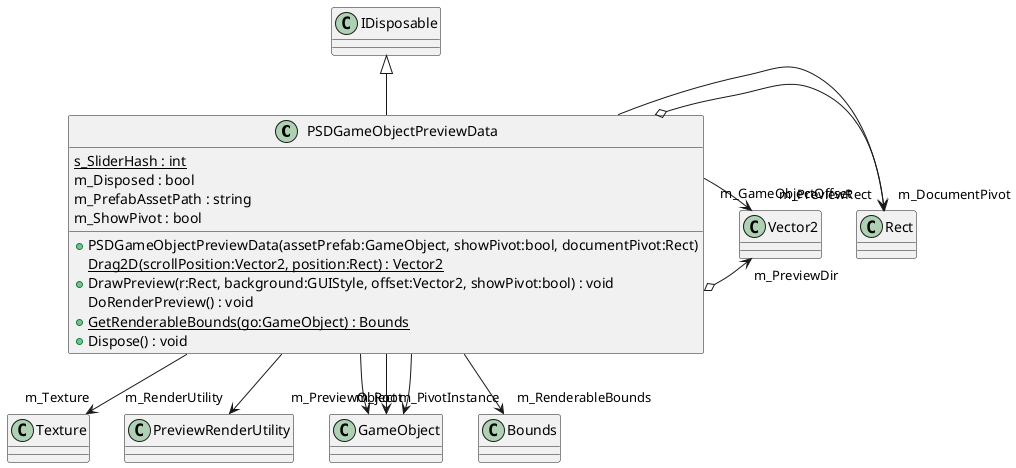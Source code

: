 @startuml
class PSDGameObjectPreviewData {
    {static} s_SliderHash : int
    m_Disposed : bool
    m_PrefabAssetPath : string
    m_ShowPivot : bool
    + PSDGameObjectPreviewData(assetPrefab:GameObject, showPivot:bool, documentPivot:Rect)
    {static} Drag2D(scrollPosition:Vector2, position:Rect) : Vector2
    + DrawPreview(r:Rect, background:GUIStyle, offset:Vector2, showPivot:bool) : void
    DoRenderPreview() : void
    + {static} GetRenderableBounds(go:GameObject) : Bounds
    + Dispose() : void
}
IDisposable <|-- PSDGameObjectPreviewData
PSDGameObjectPreviewData --> "m_Texture" Texture
PSDGameObjectPreviewData --> "m_RenderUtility" PreviewRenderUtility
PSDGameObjectPreviewData o-> "m_PreviewRect" Rect
PSDGameObjectPreviewData o-> "m_PreviewDir" Vector2
PSDGameObjectPreviewData --> "m_PreviewObject" GameObject
PSDGameObjectPreviewData --> "m_RenderableBounds" Bounds
PSDGameObjectPreviewData --> "m_GameObjectOffset" Vector2
PSDGameObjectPreviewData --> "m_PivotInstance" GameObject
PSDGameObjectPreviewData --> "m_Root" GameObject
PSDGameObjectPreviewData --> "m_DocumentPivot" Rect
@enduml
